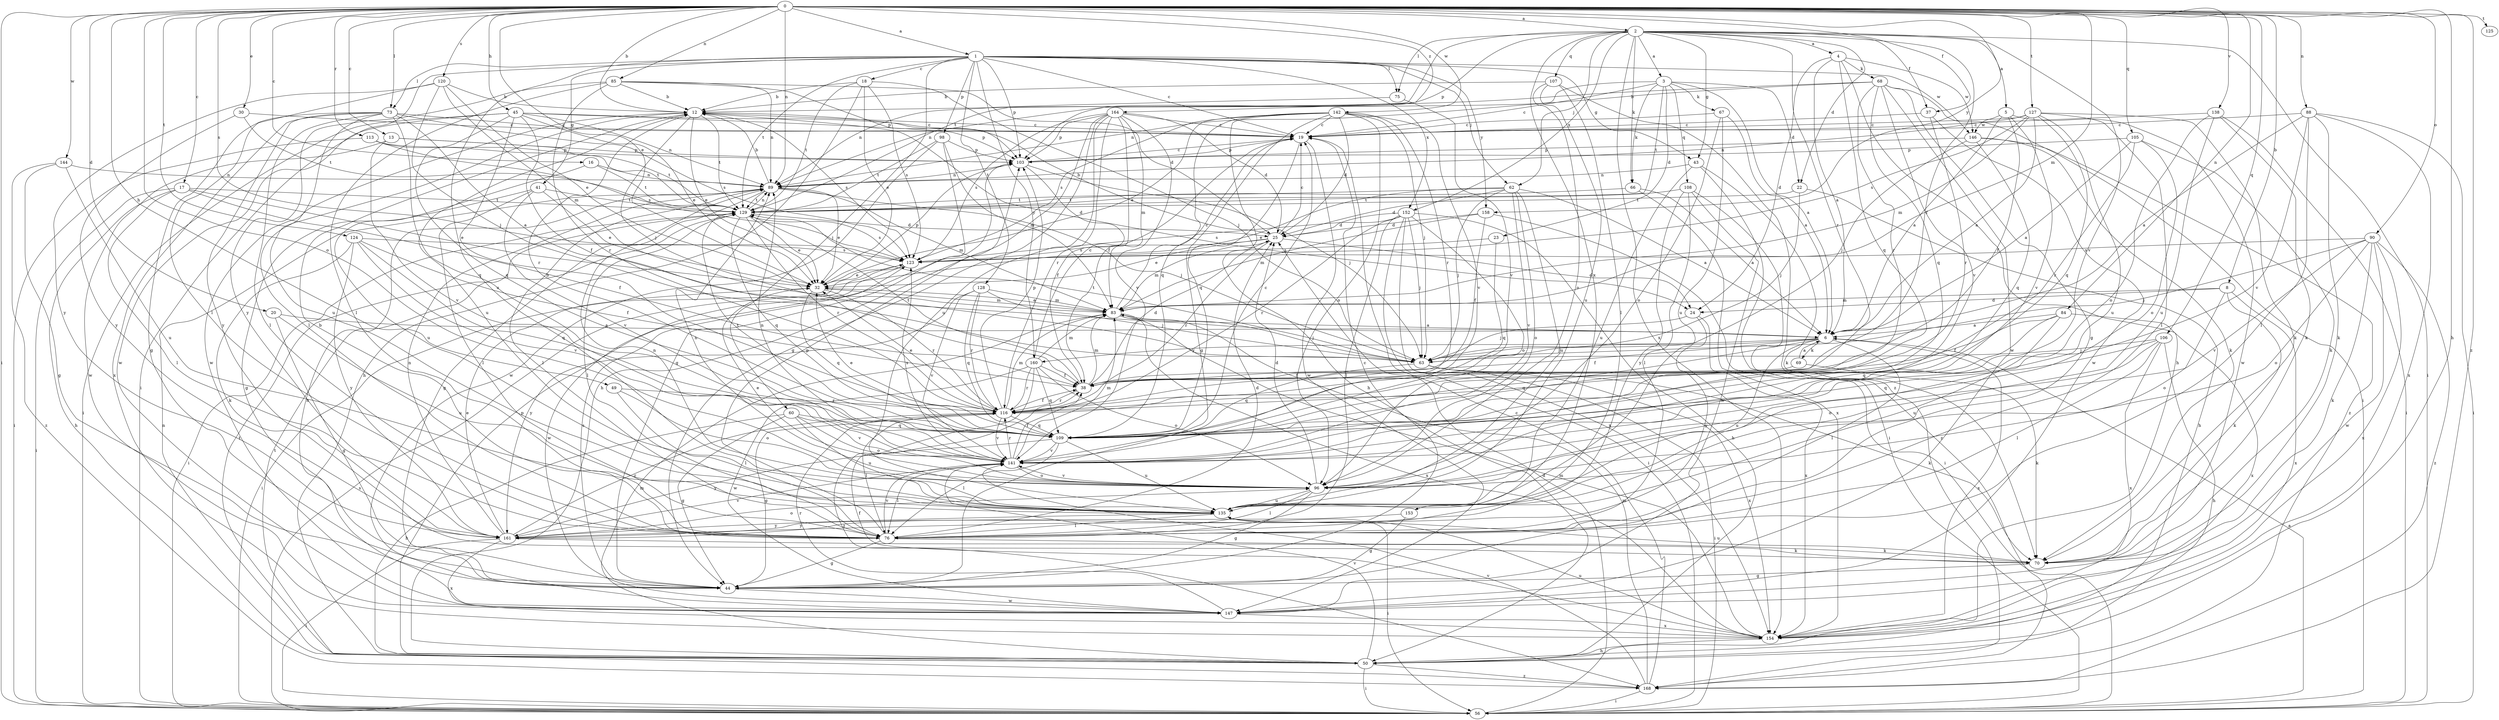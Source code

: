 strict digraph  {
0;
1;
2;
3;
4;
5;
6;
8;
12;
13;
16;
17;
18;
19;
20;
22;
23;
24;
25;
30;
32;
37;
38;
41;
43;
44;
45;
49;
50;
56;
60;
62;
63;
66;
67;
68;
69;
70;
73;
75;
76;
83;
84;
85;
88;
89;
90;
96;
98;
103;
105;
106;
107;
108;
109;
113;
116;
120;
123;
124;
125;
127;
128;
129;
135;
138;
141;
142;
144;
146;
147;
152;
153;
154;
158;
160;
161;
164;
168;
0 -> 1  [label=a];
0 -> 2  [label=a];
0 -> 8  [label=b];
0 -> 12  [label=b];
0 -> 13  [label=c];
0 -> 16  [label=c];
0 -> 17  [label=c];
0 -> 20  [label=d];
0 -> 30  [label=e];
0 -> 32  [label=e];
0 -> 37  [label=f];
0 -> 45  [label=h];
0 -> 49  [label=h];
0 -> 50  [label=h];
0 -> 56  [label=i];
0 -> 73  [label=l];
0 -> 83  [label=m];
0 -> 84  [label=n];
0 -> 85  [label=n];
0 -> 88  [label=n];
0 -> 89  [label=n];
0 -> 90  [label=o];
0 -> 96  [label=o];
0 -> 105  [label=q];
0 -> 106  [label=q];
0 -> 113  [label=r];
0 -> 120  [label=s];
0 -> 123  [label=s];
0 -> 124  [label=t];
0 -> 125  [label=t];
0 -> 127  [label=t];
0 -> 138  [label=v];
0 -> 142  [label=w];
0 -> 144  [label=w];
0 -> 158  [label=y];
0 -> 164  [label=z];
0 -> 168  [label=z];
1 -> 18  [label=c];
1 -> 19  [label=c];
1 -> 41  [label=g];
1 -> 43  [label=g];
1 -> 56  [label=i];
1 -> 60  [label=j];
1 -> 62  [label=j];
1 -> 73  [label=l];
1 -> 75  [label=l];
1 -> 98  [label=p];
1 -> 103  [label=p];
1 -> 128  [label=t];
1 -> 129  [label=t];
1 -> 135  [label=u];
1 -> 146  [label=w];
1 -> 152  [label=x];
1 -> 158  [label=y];
1 -> 160  [label=y];
2 -> 3  [label=a];
2 -> 4  [label=a];
2 -> 5  [label=a];
2 -> 22  [label=d];
2 -> 37  [label=f];
2 -> 38  [label=f];
2 -> 43  [label=g];
2 -> 56  [label=i];
2 -> 62  [label=j];
2 -> 66  [label=k];
2 -> 75  [label=l];
2 -> 103  [label=p];
2 -> 107  [label=q];
2 -> 116  [label=r];
2 -> 129  [label=t];
2 -> 141  [label=v];
2 -> 152  [label=x];
2 -> 153  [label=x];
2 -> 154  [label=x];
3 -> 6  [label=a];
3 -> 19  [label=c];
3 -> 22  [label=d];
3 -> 23  [label=d];
3 -> 66  [label=k];
3 -> 67  [label=k];
3 -> 89  [label=n];
3 -> 108  [label=q];
3 -> 129  [label=t];
4 -> 6  [label=a];
4 -> 24  [label=d];
4 -> 50  [label=h];
4 -> 68  [label=k];
4 -> 109  [label=q];
4 -> 146  [label=w];
5 -> 6  [label=a];
5 -> 38  [label=f];
5 -> 141  [label=v];
5 -> 146  [label=w];
5 -> 147  [label=w];
6 -> 38  [label=f];
6 -> 63  [label=j];
6 -> 69  [label=k];
6 -> 76  [label=l];
6 -> 109  [label=q];
6 -> 135  [label=u];
6 -> 154  [label=x];
6 -> 160  [label=y];
8 -> 24  [label=d];
8 -> 70  [label=k];
8 -> 83  [label=m];
8 -> 96  [label=o];
8 -> 154  [label=x];
12 -> 19  [label=c];
12 -> 24  [label=d];
12 -> 32  [label=e];
12 -> 63  [label=j];
12 -> 76  [label=l];
12 -> 123  [label=s];
12 -> 129  [label=t];
12 -> 135  [label=u];
12 -> 147  [label=w];
13 -> 103  [label=p];
13 -> 129  [label=t];
13 -> 141  [label=v];
13 -> 147  [label=w];
16 -> 89  [label=n];
16 -> 129  [label=t];
16 -> 135  [label=u];
17 -> 32  [label=e];
17 -> 38  [label=f];
17 -> 50  [label=h];
17 -> 56  [label=i];
17 -> 76  [label=l];
17 -> 129  [label=t];
18 -> 12  [label=b];
18 -> 32  [label=e];
18 -> 50  [label=h];
18 -> 63  [label=j];
18 -> 123  [label=s];
18 -> 129  [label=t];
19 -> 103  [label=p];
19 -> 109  [label=q];
19 -> 147  [label=w];
20 -> 6  [label=a];
20 -> 44  [label=g];
20 -> 135  [label=u];
22 -> 50  [label=h];
22 -> 63  [label=j];
22 -> 129  [label=t];
23 -> 109  [label=q];
23 -> 123  [label=s];
24 -> 63  [label=j];
24 -> 154  [label=x];
24 -> 161  [label=y];
25 -> 12  [label=b];
25 -> 19  [label=c];
25 -> 24  [label=d];
25 -> 32  [label=e];
25 -> 83  [label=m];
25 -> 116  [label=r];
25 -> 123  [label=s];
30 -> 19  [label=c];
30 -> 129  [label=t];
30 -> 161  [label=y];
32 -> 83  [label=m];
32 -> 103  [label=p];
32 -> 109  [label=q];
32 -> 116  [label=r];
37 -> 19  [label=c];
37 -> 116  [label=r];
37 -> 147  [label=w];
38 -> 25  [label=d];
38 -> 83  [label=m];
38 -> 116  [label=r];
38 -> 129  [label=t];
41 -> 32  [label=e];
41 -> 44  [label=g];
41 -> 76  [label=l];
41 -> 129  [label=t];
41 -> 141  [label=v];
43 -> 56  [label=i];
43 -> 70  [label=k];
43 -> 89  [label=n];
43 -> 135  [label=u];
44 -> 19  [label=c];
44 -> 123  [label=s];
44 -> 147  [label=w];
45 -> 19  [label=c];
45 -> 32  [label=e];
45 -> 38  [label=f];
45 -> 56  [label=i];
45 -> 89  [label=n];
45 -> 103  [label=p];
45 -> 109  [label=q];
45 -> 116  [label=r];
45 -> 147  [label=w];
49 -> 76  [label=l];
49 -> 96  [label=o];
49 -> 116  [label=r];
50 -> 56  [label=i];
50 -> 83  [label=m];
50 -> 89  [label=n];
50 -> 103  [label=p];
50 -> 129  [label=t];
50 -> 141  [label=v];
50 -> 168  [label=z];
56 -> 6  [label=a];
56 -> 25  [label=d];
56 -> 123  [label=s];
60 -> 44  [label=g];
60 -> 50  [label=h];
60 -> 96  [label=o];
60 -> 109  [label=q];
60 -> 135  [label=u];
60 -> 141  [label=v];
62 -> 6  [label=a];
62 -> 25  [label=d];
62 -> 32  [label=e];
62 -> 63  [label=j];
62 -> 96  [label=o];
62 -> 129  [label=t];
62 -> 135  [label=u];
62 -> 141  [label=v];
63 -> 56  [label=i];
63 -> 70  [label=k];
63 -> 109  [label=q];
63 -> 129  [label=t];
63 -> 154  [label=x];
66 -> 6  [label=a];
66 -> 129  [label=t];
66 -> 154  [label=x];
67 -> 6  [label=a];
67 -> 19  [label=c];
67 -> 96  [label=o];
67 -> 135  [label=u];
68 -> 12  [label=b];
68 -> 44  [label=g];
68 -> 56  [label=i];
68 -> 89  [label=n];
68 -> 109  [label=q];
68 -> 116  [label=r];
68 -> 141  [label=v];
68 -> 147  [label=w];
69 -> 6  [label=a];
69 -> 38  [label=f];
69 -> 70  [label=k];
70 -> 44  [label=g];
70 -> 135  [label=u];
73 -> 6  [label=a];
73 -> 19  [label=c];
73 -> 44  [label=g];
73 -> 76  [label=l];
73 -> 109  [label=q];
73 -> 123  [label=s];
73 -> 135  [label=u];
73 -> 154  [label=x];
73 -> 161  [label=y];
75 -> 89  [label=n];
75 -> 141  [label=v];
76 -> 12  [label=b];
76 -> 25  [label=d];
76 -> 44  [label=g];
76 -> 70  [label=k];
76 -> 103  [label=p];
76 -> 141  [label=v];
83 -> 6  [label=a];
83 -> 19  [label=c];
83 -> 32  [label=e];
83 -> 63  [label=j];
83 -> 154  [label=x];
84 -> 6  [label=a];
84 -> 38  [label=f];
84 -> 109  [label=q];
84 -> 135  [label=u];
84 -> 154  [label=x];
85 -> 12  [label=b];
85 -> 25  [label=d];
85 -> 76  [label=l];
85 -> 89  [label=n];
85 -> 103  [label=p];
85 -> 116  [label=r];
85 -> 161  [label=y];
88 -> 6  [label=a];
88 -> 19  [label=c];
88 -> 56  [label=i];
88 -> 70  [label=k];
88 -> 76  [label=l];
88 -> 141  [label=v];
88 -> 154  [label=x];
89 -> 12  [label=b];
89 -> 32  [label=e];
89 -> 44  [label=g];
89 -> 63  [label=j];
89 -> 76  [label=l];
89 -> 83  [label=m];
89 -> 129  [label=t];
90 -> 63  [label=j];
90 -> 70  [label=k];
90 -> 96  [label=o];
90 -> 123  [label=s];
90 -> 141  [label=v];
90 -> 147  [label=w];
90 -> 154  [label=x];
90 -> 168  [label=z];
96 -> 25  [label=d];
96 -> 32  [label=e];
96 -> 44  [label=g];
96 -> 76  [label=l];
96 -> 89  [label=n];
96 -> 135  [label=u];
96 -> 141  [label=v];
98 -> 44  [label=g];
98 -> 83  [label=m];
98 -> 103  [label=p];
98 -> 129  [label=t];
98 -> 147  [label=w];
103 -> 19  [label=c];
103 -> 38  [label=f];
103 -> 63  [label=j];
103 -> 89  [label=n];
105 -> 6  [label=a];
105 -> 70  [label=k];
105 -> 96  [label=o];
105 -> 103  [label=p];
105 -> 116  [label=r];
106 -> 50  [label=h];
106 -> 63  [label=j];
106 -> 76  [label=l];
106 -> 96  [label=o];
106 -> 109  [label=q];
106 -> 154  [label=x];
107 -> 12  [label=b];
107 -> 76  [label=l];
107 -> 96  [label=o];
107 -> 135  [label=u];
107 -> 168  [label=z];
108 -> 76  [label=l];
108 -> 129  [label=t];
108 -> 147  [label=w];
108 -> 161  [label=y];
108 -> 168  [label=z];
109 -> 12  [label=b];
109 -> 19  [label=c];
109 -> 32  [label=e];
109 -> 76  [label=l];
109 -> 129  [label=t];
109 -> 135  [label=u];
109 -> 141  [label=v];
109 -> 161  [label=y];
113 -> 56  [label=i];
113 -> 103  [label=p];
113 -> 123  [label=s];
113 -> 129  [label=t];
116 -> 32  [label=e];
116 -> 38  [label=f];
116 -> 44  [label=g];
116 -> 76  [label=l];
116 -> 83  [label=m];
116 -> 103  [label=p];
116 -> 109  [label=q];
116 -> 141  [label=v];
120 -> 12  [label=b];
120 -> 32  [label=e];
120 -> 63  [label=j];
120 -> 76  [label=l];
120 -> 83  [label=m];
120 -> 161  [label=y];
123 -> 32  [label=e];
123 -> 56  [label=i];
123 -> 147  [label=w];
124 -> 38  [label=f];
124 -> 70  [label=k];
124 -> 109  [label=q];
124 -> 123  [label=s];
124 -> 141  [label=v];
124 -> 161  [label=y];
127 -> 6  [label=a];
127 -> 19  [label=c];
127 -> 70  [label=k];
127 -> 76  [label=l];
127 -> 83  [label=m];
127 -> 89  [label=n];
127 -> 109  [label=q];
127 -> 123  [label=s];
127 -> 135  [label=u];
128 -> 63  [label=j];
128 -> 83  [label=m];
128 -> 109  [label=q];
128 -> 116  [label=r];
128 -> 141  [label=v];
128 -> 161  [label=y];
129 -> 25  [label=d];
129 -> 32  [label=e];
129 -> 56  [label=i];
129 -> 76  [label=l];
129 -> 89  [label=n];
129 -> 109  [label=q];
129 -> 116  [label=r];
129 -> 123  [label=s];
135 -> 56  [label=i];
135 -> 76  [label=l];
135 -> 89  [label=n];
135 -> 161  [label=y];
138 -> 19  [label=c];
138 -> 56  [label=i];
138 -> 70  [label=k];
138 -> 96  [label=o];
138 -> 135  [label=u];
141 -> 38  [label=f];
141 -> 76  [label=l];
141 -> 83  [label=m];
141 -> 89  [label=n];
141 -> 96  [label=o];
141 -> 116  [label=r];
141 -> 123  [label=s];
142 -> 19  [label=c];
142 -> 25  [label=d];
142 -> 32  [label=e];
142 -> 44  [label=g];
142 -> 50  [label=h];
142 -> 63  [label=j];
142 -> 96  [label=o];
142 -> 109  [label=q];
142 -> 116  [label=r];
142 -> 123  [label=s];
142 -> 141  [label=v];
144 -> 44  [label=g];
144 -> 89  [label=n];
144 -> 135  [label=u];
144 -> 168  [label=z];
146 -> 63  [label=j];
146 -> 70  [label=k];
146 -> 103  [label=p];
146 -> 109  [label=q];
146 -> 168  [label=z];
147 -> 89  [label=n];
147 -> 116  [label=r];
147 -> 154  [label=x];
152 -> 25  [label=d];
152 -> 50  [label=h];
152 -> 56  [label=i];
152 -> 63  [label=j];
152 -> 76  [label=l];
152 -> 96  [label=o];
152 -> 116  [label=r];
152 -> 123  [label=s];
152 -> 154  [label=x];
153 -> 44  [label=g];
153 -> 161  [label=y];
154 -> 38  [label=f];
154 -> 50  [label=h];
154 -> 83  [label=m];
154 -> 135  [label=u];
158 -> 25  [label=d];
158 -> 38  [label=f];
158 -> 56  [label=i];
158 -> 83  [label=m];
160 -> 19  [label=c];
160 -> 38  [label=f];
160 -> 83  [label=m];
160 -> 96  [label=o];
160 -> 109  [label=q];
160 -> 116  [label=r];
160 -> 147  [label=w];
160 -> 168  [label=z];
161 -> 32  [label=e];
161 -> 56  [label=i];
161 -> 70  [label=k];
161 -> 89  [label=n];
161 -> 96  [label=o];
161 -> 116  [label=r];
161 -> 141  [label=v];
161 -> 154  [label=x];
164 -> 19  [label=c];
164 -> 25  [label=d];
164 -> 38  [label=f];
164 -> 44  [label=g];
164 -> 50  [label=h];
164 -> 83  [label=m];
164 -> 103  [label=p];
164 -> 116  [label=r];
164 -> 123  [label=s];
164 -> 135  [label=u];
164 -> 141  [label=v];
168 -> 19  [label=c];
168 -> 56  [label=i];
168 -> 83  [label=m];
168 -> 129  [label=t];
168 -> 141  [label=v];
}
